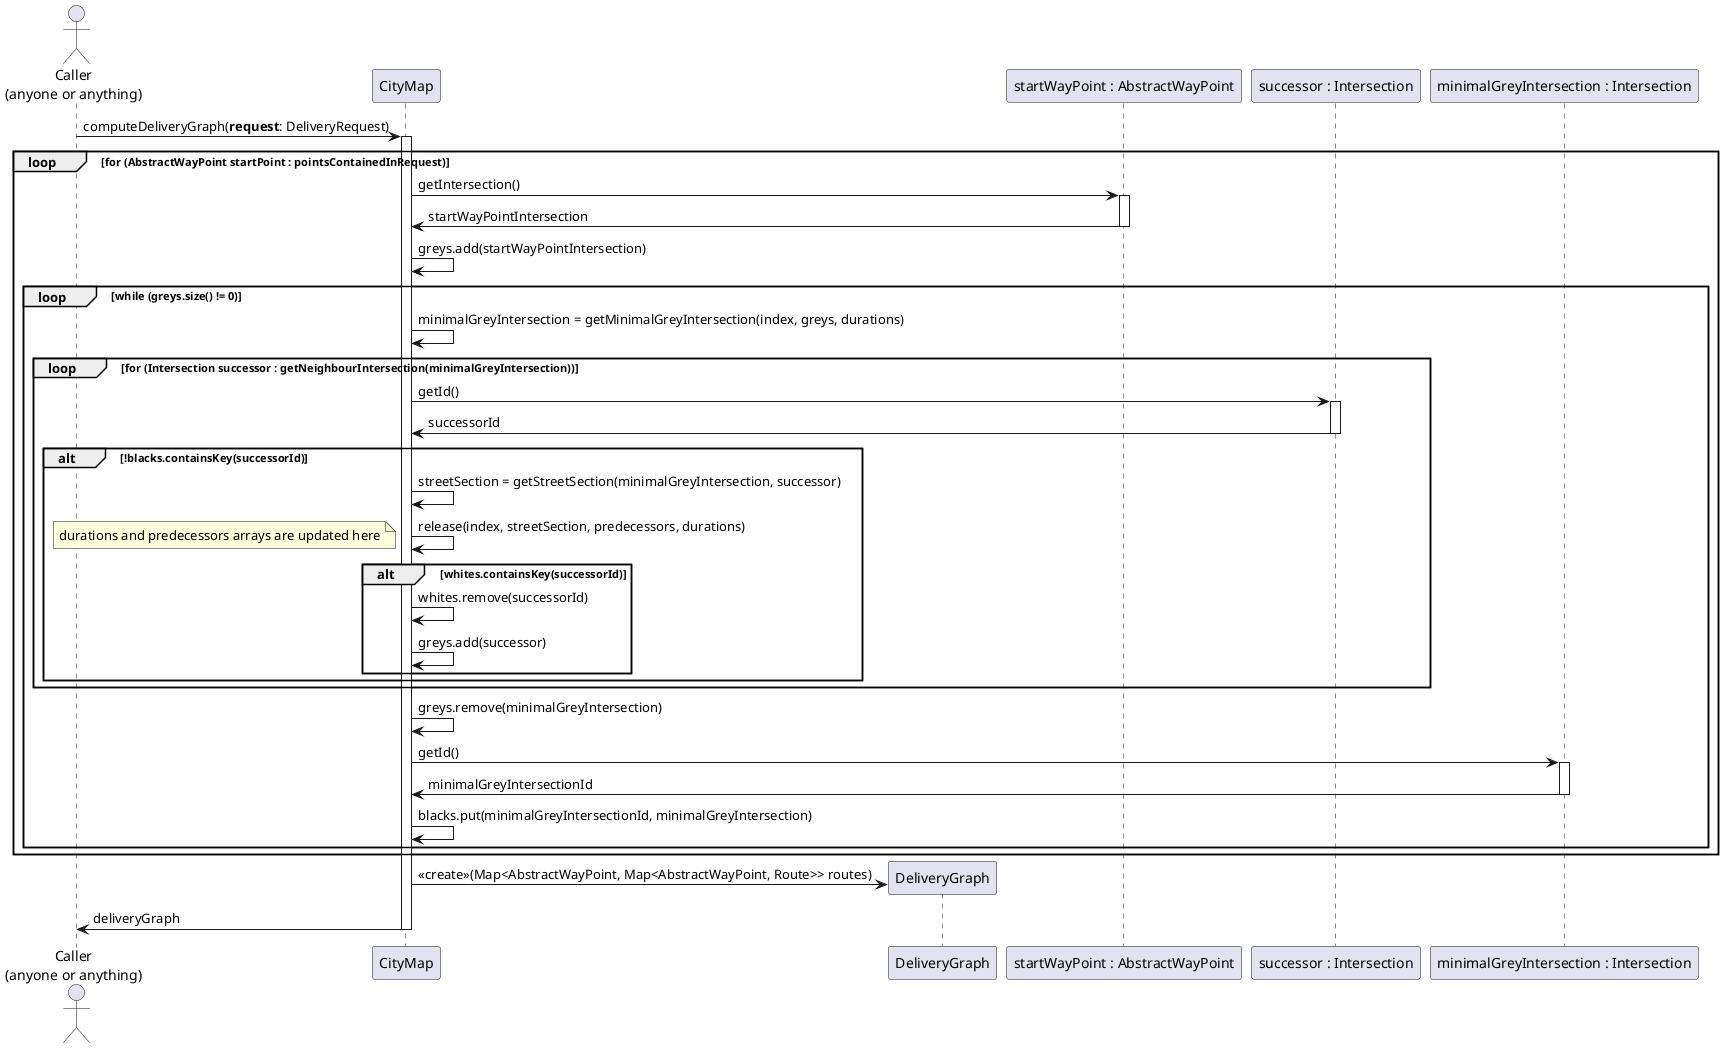@startuml
actor "Caller\n(anyone or anything)" as CPS
participant CityMap as CM
participant DeliveryGraph as DG
participant "startWayPoint : AbstractWayPoint" as SWP
participant "successor : Intersection" as S
participant "minimalGreyIntersection : Intersection" as MGI


CPS -> CM : computeDeliveryGraph(**request**: DeliveryRequest)
activate CM
loop for (AbstractWayPoint startPoint : pointsContainedInRequest)
    CM -> SWP : getIntersection()
    activate SWP
    CM <- SWP : startWayPointIntersection
    deactivate SWP
    CM -> CM : greys.add(startWayPointIntersection)
    loop while (greys.size() != 0)
        CM -> CM : minimalGreyIntersection = getMinimalGreyIntersection(index, greys, durations)
        loop for (Intersection successor : getNeighbourIntersection(minimalGreyIntersection))
            CM -> S : getId()
            activate S
            CM <- S : successorId
            deactivate S
            alt !blacks.containsKey(successorId)
                CM -> CM : streetSection = getStreetSection(minimalGreyIntersection, successor)
                CM -> CM : release(index, streetSection, predecessors, durations)
                note left
                    durations and predecessors arrays are updated here
                end note
                alt whites.containsKey(successorId)
                    CM -> CM : whites.remove(successorId)
                    CM -> CM : greys.add(successor)
                end
            end
        end
        CM -> CM : greys.remove(minimalGreyIntersection)
        CM -> MGI : getId()
        activate MGI
        CM <- MGI : minimalGreyIntersectionId
        deactivate MGI
        CM -> CM : blacks.put(minimalGreyIntersectionId, minimalGreyIntersection)
    end
end
create DG
CM -> DG : <<create>>(Map<AbstractWayPoint, Map<AbstractWayPoint, Route>> routes)
CPS <- CM : deliveryGraph
deactivate CM

@enduml